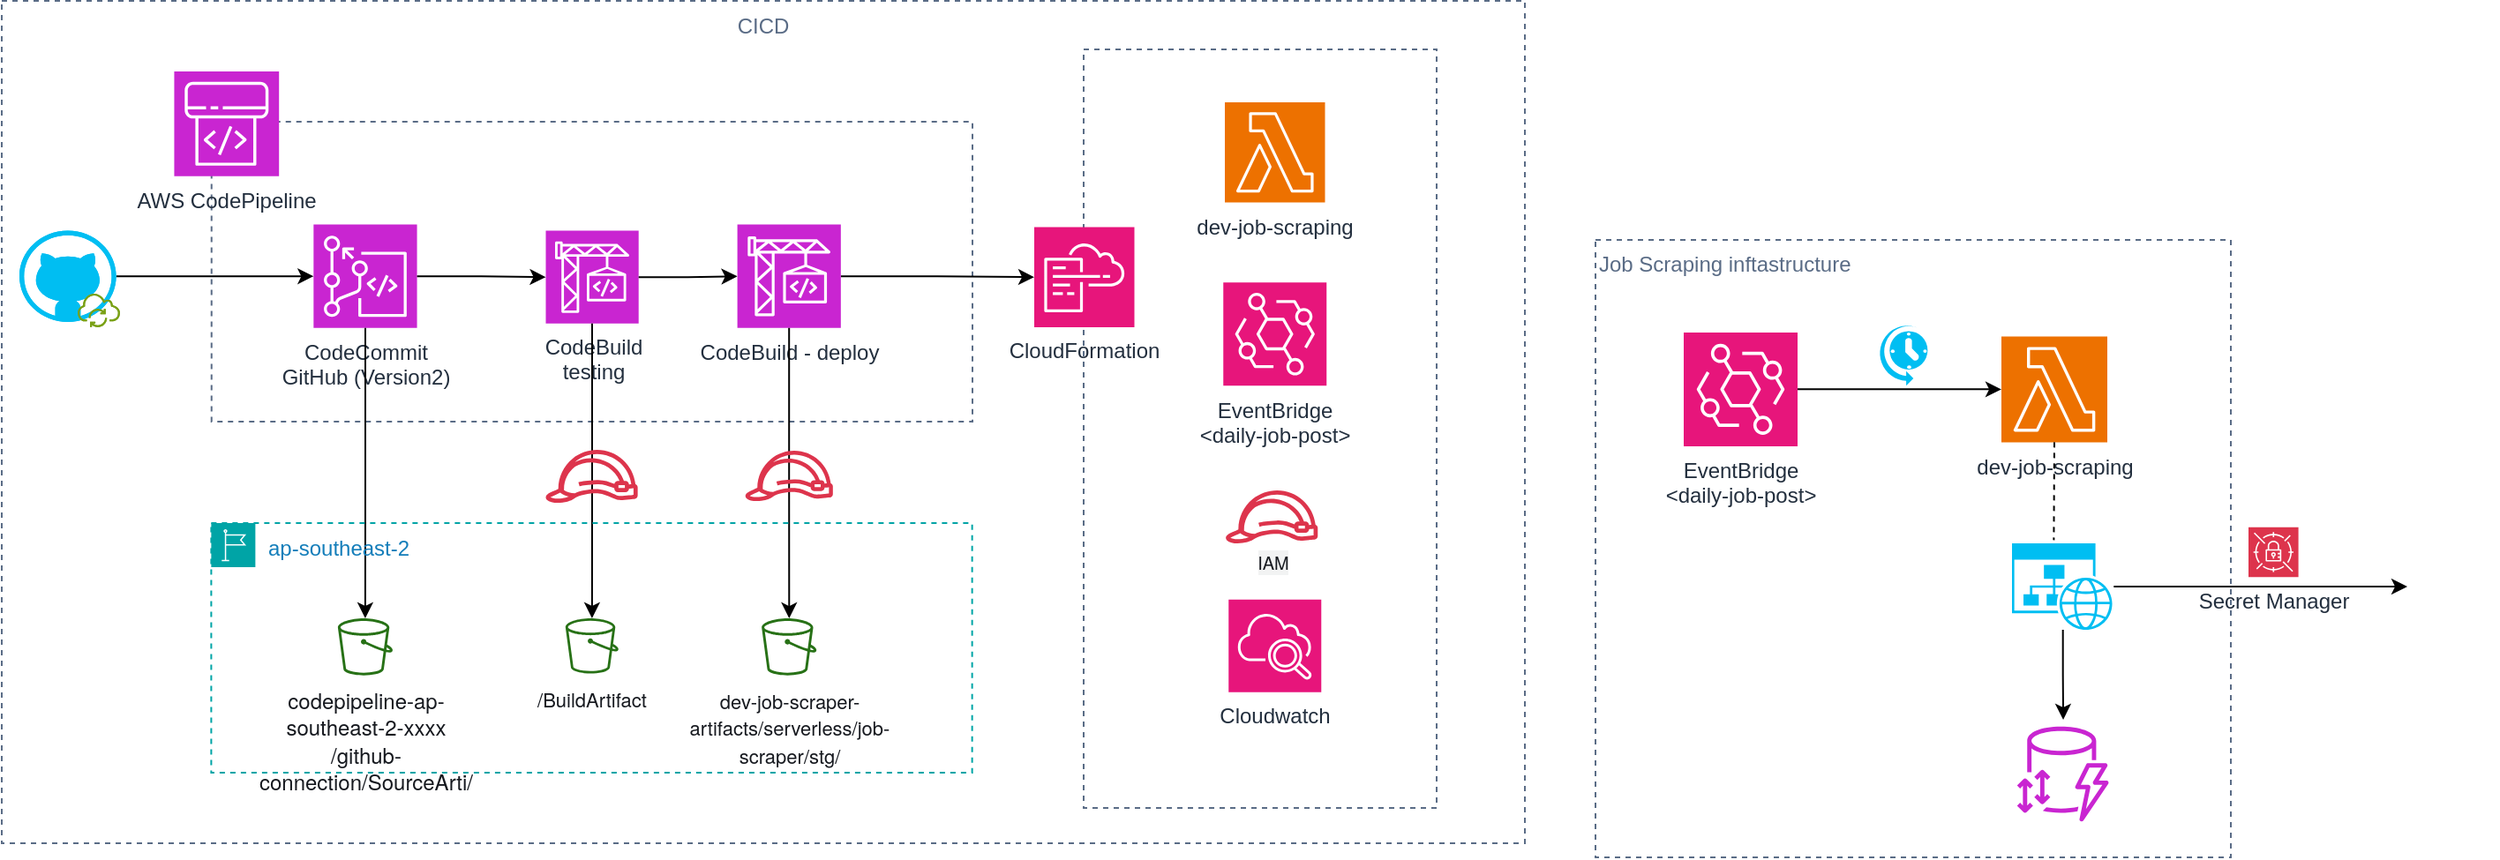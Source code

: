 <mxfile version="24.4.8" type="github">
  <diagram id="Ht1M8jgEwFfnCIfOTk4-" name="Page-1">
    <mxGraphModel dx="1472" dy="1085" grid="1" gridSize="10" guides="1" tooltips="1" connect="1" arrows="1" fold="1" page="1" pageScale="1" pageWidth="1169" pageHeight="827" math="0" shadow="0">
      <root>
        <mxCell id="0" />
        <mxCell id="1" parent="0" />
        <mxCell id="2VoRDn7YcmzkF_4KtgZK-114" value="Job Scraping inftastructure&lt;div&gt;&lt;br&gt;&lt;/div&gt;" style="fillColor=none;strokeColor=#5A6C86;dashed=1;verticalAlign=top;fontStyle=0;fontColor=#5A6C86;whiteSpace=wrap;html=1;align=left;" vertex="1" parent="1">
          <mxGeometry x="1460" y="208" width="360" height="350" as="geometry" />
        </mxCell>
        <mxCell id="2VoRDn7YcmzkF_4KtgZK-103" value="" style="fillColor=none;strokeColor=#5A6C86;dashed=1;verticalAlign=top;fontStyle=0;fontColor=#5A6C86;whiteSpace=wrap;html=1;" vertex="1" parent="1">
          <mxGeometry x="1170" y="100" width="200" height="430" as="geometry" />
        </mxCell>
        <mxCell id="2VoRDn7YcmzkF_4KtgZK-83" value="CICD" style="fillColor=none;strokeColor=#5A6C86;dashed=1;verticalAlign=top;fontStyle=0;fontColor=#5A6C86;whiteSpace=wrap;html=1;" vertex="1" parent="1">
          <mxGeometry x="557" y="72.5" width="863" height="477.5" as="geometry" />
        </mxCell>
        <mxCell id="2VoRDn7YcmzkF_4KtgZK-6" value="EventBridge&lt;div&gt;&amp;lt;daily-job-post&lt;span style=&quot;background-color: initial;&quot;&gt;&amp;gt;&lt;/span&gt;&lt;/div&gt;" style="sketch=0;points=[[0,0,0],[0.25,0,0],[0.5,0,0],[0.75,0,0],[1,0,0],[0,1,0],[0.25,1,0],[0.5,1,0],[0.75,1,0],[1,1,0],[0,0.25,0],[0,0.5,0],[0,0.75,0],[1,0.25,0],[1,0.5,0],[1,0.75,0]];outlineConnect=0;fontColor=#232F3E;fillColor=#E7157B;strokeColor=#ffffff;dashed=0;verticalLabelPosition=bottom;verticalAlign=top;align=center;html=1;fontSize=12;fontStyle=0;aspect=fixed;shape=mxgraph.aws4.resourceIcon;resIcon=mxgraph.aws4.eventbridge;fontFamily=Helvetica;" vertex="1" parent="1">
          <mxGeometry x="1510" y="260.44" width="64.5" height="64.5" as="geometry" />
        </mxCell>
        <mxCell id="2VoRDn7YcmzkF_4KtgZK-57" value="" style="shape=image;html=1;verticalAlign=top;verticalLabelPosition=bottom;labelBackgroundColor=#ffffff;imageAspect=0;aspect=fixed;image=https://cdn2.iconfinder.com/data/icons/social-media-2285/512/1_Slack_colored_svg-128.png" vertex="1" parent="1">
          <mxGeometry x="1920" y="377.5" width="51.5" height="51.5" as="geometry" />
        </mxCell>
        <mxCell id="2VoRDn7YcmzkF_4KtgZK-56" value="" style="verticalLabelPosition=bottom;html=1;verticalAlign=top;align=center;strokeColor=none;fillColor=#00BEF2;shape=mxgraph.azure.scheduler;pointerEvents=1;" vertex="1" parent="1">
          <mxGeometry x="1620" y="255.42" width="28.17" height="35.21" as="geometry" />
        </mxCell>
        <mxCell id="2VoRDn7YcmzkF_4KtgZK-43" value="&lt;div&gt;&lt;br&gt;&lt;/div&gt;" style="fillColor=none;strokeColor=#5A6C86;dashed=1;verticalAlign=top;fontStyle=0;fontColor=#5A6C86;whiteSpace=wrap;html=1;" vertex="1" parent="1">
          <mxGeometry x="675.87" y="141" width="431.13" height="170" as="geometry" />
        </mxCell>
        <mxCell id="2VoRDn7YcmzkF_4KtgZK-12" value="AWS CodePipeline&lt;div&gt;&lt;br&gt;&lt;/div&gt;" style="sketch=0;points=[[0,0,0],[0.25,0,0],[0.5,0,0],[0.75,0,0],[1,0,0],[0,1,0],[0.25,1,0],[0.5,1,0],[0.75,1,0],[1,1,0],[0,0.25,0],[0,0.5,0],[0,0.75,0],[1,0.25,0],[1,0.5,0],[1,0.75,0]];outlineConnect=0;fontColor=#232F3E;fillColor=#C925D1;strokeColor=#ffffff;dashed=0;verticalLabelPosition=bottom;verticalAlign=top;align=center;html=1;fontSize=12;fontStyle=0;aspect=fixed;shape=mxgraph.aws4.resourceIcon;resIcon=mxgraph.aws4.codepipeline;" vertex="1" parent="1">
          <mxGeometry x="654.72" y="112.5" width="59.369" height="59.369" as="geometry" />
        </mxCell>
        <mxCell id="2VoRDn7YcmzkF_4KtgZK-23" value="&lt;div&gt;CodeCommit&lt;/div&gt;GitHub (Version2)" style="sketch=0;points=[[0,0,0],[0.25,0,0],[0.5,0,0],[0.75,0,0],[1,0,0],[0,1,0],[0.25,1,0],[0.5,1,0],[0.75,1,0],[1,1,0],[0,0.25,0],[0,0.5,0],[0,0.75,0],[1,0.25,0],[1,0.5,0],[1,0.75,0]];outlineConnect=0;fontColor=#232F3E;fillColor=#C925D1;strokeColor=#ffffff;dashed=0;verticalLabelPosition=bottom;verticalAlign=top;align=center;html=1;fontSize=12;fontStyle=0;aspect=fixed;shape=mxgraph.aws4.resourceIcon;resIcon=mxgraph.aws4.codecommit;" vertex="1" parent="1">
          <mxGeometry x="733.668" y="199.307" width="58.618" height="58.618" as="geometry" />
        </mxCell>
        <mxCell id="2VoRDn7YcmzkF_4KtgZK-52" style="edgeStyle=orthogonalEdgeStyle;rounded=0;orthogonalLoop=1;jettySize=auto;html=1;" edge="1" parent="1" source="2VoRDn7YcmzkF_4KtgZK-40" target="2VoRDn7YcmzkF_4KtgZK-23">
          <mxGeometry relative="1" as="geometry" />
        </mxCell>
        <mxCell id="2VoRDn7YcmzkF_4KtgZK-35" value="&lt;span style=&quot;color: rgb(22, 25, 31); font-family: &amp;quot;Amazon Ember&amp;quot;, &amp;quot;Helvetica Neue&amp;quot;, Roboto, Arial, sans-serif; text-align: start; text-wrap: wrap;&quot;&gt;codepipeline-ap-southeast-2-xxxx&lt;/span&gt;&lt;div&gt;&lt;span style=&quot;color: rgb(22, 25, 31); font-family: &amp;quot;Amazon Ember&amp;quot;, &amp;quot;Helvetica Neue&amp;quot;, Roboto, Arial, sans-serif; text-align: start; text-wrap: wrap;&quot;&gt;/github-connection/SourceArti/&lt;/span&gt;&lt;/div&gt;" style="outlineConnect=0;fontColor=#232F3E;gradientColor=none;fillColor=#277116;strokeColor=none;dashed=0;verticalLabelPosition=bottom;verticalAlign=top;align=center;html=1;fontSize=12;fontStyle=0;aspect=fixed;pointerEvents=1;shape=mxgraph.aws4.bucket;labelBackgroundColor=#ffffff;" vertex="1" parent="1">
          <mxGeometry x="747.446" y="422.498" width="31.067" height="32.315" as="geometry" />
        </mxCell>
        <mxCell id="2VoRDn7YcmzkF_4KtgZK-36" style="edgeStyle=orthogonalEdgeStyle;rounded=0;orthogonalLoop=1;jettySize=auto;html=1;" edge="1" parent="1" source="2VoRDn7YcmzkF_4KtgZK-23" target="2VoRDn7YcmzkF_4KtgZK-35">
          <mxGeometry relative="1" as="geometry" />
        </mxCell>
        <mxCell id="2VoRDn7YcmzkF_4KtgZK-7" value="CodeBuild&lt;div&gt;testing&lt;/div&gt;" style="sketch=0;points=[[0,0,0],[0.25,0,0],[0.5,0,0],[0.75,0,0],[1,0,0],[0,1,0],[0.25,1,0],[0.5,1,0],[0.75,1,0],[1,1,0],[0,0.25,0],[0,0.5,0],[0,0.75,0],[1,0.25,0],[1,0.5,0],[1,0.75,0]];outlineConnect=0;fontColor=#232F3E;fillColor=#C925D1;strokeColor=#ffffff;dashed=0;verticalLabelPosition=bottom;verticalAlign=top;align=center;html=1;fontSize=12;fontStyle=0;aspect=fixed;shape=mxgraph.aws4.resourceIcon;resIcon=mxgraph.aws4.codebuild;" vertex="1" parent="1">
          <mxGeometry x="865.248" y="202.812" width="52.606" height="52.606" as="geometry" />
        </mxCell>
        <mxCell id="2VoRDn7YcmzkF_4KtgZK-38" style="edgeStyle=orthogonalEdgeStyle;rounded=0;orthogonalLoop=1;jettySize=auto;html=1;" edge="1" parent="1" source="2VoRDn7YcmzkF_4KtgZK-7" target="2VoRDn7YcmzkF_4KtgZK-37">
          <mxGeometry relative="1" as="geometry" />
        </mxCell>
        <mxCell id="2VoRDn7YcmzkF_4KtgZK-24" style="edgeStyle=orthogonalEdgeStyle;rounded=0;orthogonalLoop=1;jettySize=auto;html=1;entryX=0;entryY=0.5;entryDx=0;entryDy=0;entryPerimeter=0;" edge="1" parent="1" source="2VoRDn7YcmzkF_4KtgZK-23" target="2VoRDn7YcmzkF_4KtgZK-7">
          <mxGeometry relative="1" as="geometry" />
        </mxCell>
        <mxCell id="2VoRDn7YcmzkF_4KtgZK-37" value="&lt;span style=&quot;color: rgb(22, 25, 31); font-family: &amp;quot;Amazon Ember&amp;quot;, &amp;quot;Helvetica Neue&amp;quot;, Roboto, Arial, sans-serif; text-align: start; text-wrap: wrap;&quot;&gt;&lt;font style=&quot;font-size: 11px;&quot;&gt;/&lt;/font&gt;&lt;/span&gt;&lt;span style=&quot;font-size: 11px; color: rgb(22, 25, 31); font-family: &amp;quot;Amazon Ember&amp;quot;, &amp;quot;Helvetica Neue&amp;quot;, Roboto, Arial, sans-serif; text-align: start; text-wrap: wrap;&quot;&gt;BuildArtifact&lt;/span&gt;&lt;div&gt;&lt;div&gt;&lt;span style=&quot;color: rgb(22, 25, 31); font-family: &amp;quot;Amazon Ember&amp;quot;, &amp;quot;Helvetica Neue&amp;quot;, Roboto, Arial, sans-serif; text-align: start; text-wrap: wrap;&quot;&gt;&lt;font style=&quot;font-size: 11px;&quot;&gt;&lt;br&gt;&lt;/font&gt;&lt;/span&gt;&lt;/div&gt;&lt;/div&gt;" style="outlineConnect=0;fontColor=#232F3E;gradientColor=none;fillColor=#277116;strokeColor=none;dashed=0;verticalLabelPosition=bottom;verticalAlign=top;align=center;html=1;fontSize=12;fontStyle=0;aspect=fixed;pointerEvents=1;shape=mxgraph.aws4.bucket;labelBackgroundColor=#ffffff;" vertex="1" parent="1">
          <mxGeometry x="876.403" y="422.498" width="30.06" height="31.27" as="geometry" />
        </mxCell>
        <mxCell id="2VoRDn7YcmzkF_4KtgZK-22" style="edgeStyle=orthogonalEdgeStyle;rounded=0;orthogonalLoop=1;jettySize=auto;html=1;" edge="1" parent="1" source="2VoRDn7YcmzkF_4KtgZK-7" target="2VoRDn7YcmzkF_4KtgZK-21">
          <mxGeometry relative="1" as="geometry" />
        </mxCell>
        <mxCell id="2VoRDn7YcmzkF_4KtgZK-25" value="&lt;span style=&quot;color: rgb(22, 25, 31); font-family: &amp;quot;Amazon Ember&amp;quot;, &amp;quot;Helvetica Neue&amp;quot;, Roboto, Arial, sans-serif; text-align: start; text-wrap: wrap;&quot;&gt;&lt;font style=&quot;font-size: 11px;&quot;&gt;dev-job-scraper-artifacts/serverless/job-scraper/stg/&lt;/font&gt;&lt;/span&gt;" style="outlineConnect=0;fontColor=#232F3E;gradientColor=none;fillColor=#277116;strokeColor=none;dashed=0;verticalLabelPosition=bottom;verticalAlign=top;align=center;html=1;fontSize=12;fontStyle=0;aspect=fixed;pointerEvents=1;shape=mxgraph.aws4.bucket;labelBackgroundColor=#ffffff;" vertex="1" parent="1">
          <mxGeometry x="987.58" y="422.502" width="31.067" height="32.315" as="geometry" />
        </mxCell>
        <mxCell id="2VoRDn7YcmzkF_4KtgZK-99" style="edgeStyle=orthogonalEdgeStyle;rounded=0;orthogonalLoop=1;jettySize=auto;html=1;" edge="1" parent="1" source="2VoRDn7YcmzkF_4KtgZK-21" target="2VoRDn7YcmzkF_4KtgZK-97">
          <mxGeometry relative="1" as="geometry" />
        </mxCell>
        <mxCell id="2VoRDn7YcmzkF_4KtgZK-21" value="CodeBuild - deploy&lt;div&gt;&lt;br&gt;&lt;/div&gt;" style="sketch=0;points=[[0,0,0],[0.25,0,0],[0.5,0,0],[0.75,0,0],[1,0,0],[0,1,0],[0.25,1,0],[0.5,1,0],[0.75,1,0],[1,1,0],[0,0.25,0],[0,0.5,0],[0,0.75,0],[1,0.25,0],[1,0.5,0],[1,0.75,0]];outlineConnect=0;fontColor=#232F3E;fillColor=#C925D1;strokeColor=#ffffff;dashed=0;verticalLabelPosition=bottom;verticalAlign=top;align=center;html=1;fontSize=12;fontStyle=0;aspect=fixed;shape=mxgraph.aws4.resourceIcon;resIcon=mxgraph.aws4.codebuild;" vertex="1" parent="1">
          <mxGeometry x="973.802" y="199.307" width="58.618" height="58.618" as="geometry" />
        </mxCell>
        <mxCell id="2VoRDn7YcmzkF_4KtgZK-39" style="edgeStyle=orthogonalEdgeStyle;rounded=0;orthogonalLoop=1;jettySize=auto;html=1;" edge="1" parent="1" source="2VoRDn7YcmzkF_4KtgZK-21" target="2VoRDn7YcmzkF_4KtgZK-25">
          <mxGeometry relative="1" as="geometry" />
        </mxCell>
        <mxCell id="2VoRDn7YcmzkF_4KtgZK-53" value="" style="group" vertex="1" connectable="0" parent="1">
          <mxGeometry x="567" y="202.81" width="68.193" height="61.98" as="geometry" />
        </mxCell>
        <mxCell id="2VoRDn7YcmzkF_4KtgZK-40" value="" style="verticalLabelPosition=bottom;html=1;verticalAlign=top;align=center;strokeColor=none;fillColor=#00BEF2;shape=mxgraph.azure.github_code;pointerEvents=1;" vertex="1" parent="2VoRDn7YcmzkF_4KtgZK-53">
          <mxGeometry width="54.826" height="51.65" as="geometry" />
        </mxCell>
        <mxCell id="2VoRDn7YcmzkF_4KtgZK-51" value="" style="sketch=0;outlineConnect=0;fontColor=#232F3E;gradientColor=none;fillColor=#7AA116;strokeColor=none;dashed=0;verticalLabelPosition=bottom;verticalAlign=top;align=center;html=1;fontSize=12;fontStyle=0;aspect=fixed;pointerEvents=1;shape=mxgraph.aws4.iot_over_the_air_update;" vertex="1" parent="2VoRDn7YcmzkF_4KtgZK-53">
          <mxGeometry x="32.896" y="35.122" width="24.192" height="19.54" as="geometry" />
        </mxCell>
        <mxCell id="2VoRDn7YcmzkF_4KtgZK-8" value="&lt;div style=&quot;font-size: 11px; line-height: 50%;&quot;&gt;&lt;font style=&quot;font-size: 11px;&quot; face=&quot;Amazon Ember, Helvetica Neue, Roboto, Arial, sans-serif&quot; color=&quot;#16191f&quot;&gt;&lt;span style=&quot;font-size: 10px; text-wrap: wrap; background-color: rgb(242, 243, 243);&quot;&gt;&lt;br&gt;&lt;/span&gt;&lt;/font&gt;&lt;/div&gt;" style="sketch=0;outlineConnect=0;fontColor=#232F3E;gradientColor=none;fillColor=#DD344C;strokeColor=none;dashed=0;verticalLabelPosition=bottom;verticalAlign=top;align=center;html=1;fontSize=12;fontStyle=0;aspect=fixed;pointerEvents=1;shape=mxgraph.aws4.role;" vertex="1" parent="1">
          <mxGeometry x="977.82" y="327.5" width="50.59" height="28.55" as="geometry" />
        </mxCell>
        <mxCell id="2VoRDn7YcmzkF_4KtgZK-77" value="ap-southeast-2&lt;div&gt;&lt;br&gt;&lt;/div&gt;" style="points=[[0,0],[0.25,0],[0.5,0],[0.75,0],[1,0],[1,0.25],[1,0.5],[1,0.75],[1,1],[0.75,1],[0.5,1],[0.25,1],[0,1],[0,0.75],[0,0.5],[0,0.25]];outlineConnect=0;gradientColor=none;html=1;whiteSpace=wrap;fontSize=12;fontStyle=0;container=1;pointerEvents=0;collapsible=0;recursiveResize=0;shape=mxgraph.aws4.group;grIcon=mxgraph.aws4.group_region;strokeColor=#00A4A6;fillColor=none;verticalAlign=top;align=left;spacingLeft=30;fontColor=#147EBA;dashed=1;" vertex="1" parent="1">
          <mxGeometry x="675.69" y="368.5" width="431.13" height="141.5" as="geometry" />
        </mxCell>
        <mxCell id="2VoRDn7YcmzkF_4KtgZK-82" value="" style="sketch=0;outlineConnect=0;fontColor=#232F3E;gradientColor=none;fillColor=#DD344C;strokeColor=none;dashed=0;verticalLabelPosition=bottom;verticalAlign=top;align=center;html=1;fontSize=12;fontStyle=0;aspect=fixed;pointerEvents=1;shape=mxgraph.aws4.role;" vertex="1" parent="1">
          <mxGeometry x="864.67" y="327.05" width="53.18" height="30" as="geometry" />
        </mxCell>
        <mxCell id="2VoRDn7YcmzkF_4KtgZK-84" value="" style="group" vertex="1" connectable="0" parent="1">
          <mxGeometry x="567" y="202.81" width="68.193" height="61.98" as="geometry" />
        </mxCell>
        <mxCell id="2VoRDn7YcmzkF_4KtgZK-85" value="" style="verticalLabelPosition=bottom;html=1;verticalAlign=top;align=center;strokeColor=none;fillColor=#00BEF2;shape=mxgraph.azure.github_code;pointerEvents=1;" vertex="1" parent="2VoRDn7YcmzkF_4KtgZK-84">
          <mxGeometry width="54.826" height="51.65" as="geometry" />
        </mxCell>
        <mxCell id="2VoRDn7YcmzkF_4KtgZK-86" value="" style="sketch=0;outlineConnect=0;fontColor=#232F3E;gradientColor=none;fillColor=#7AA116;strokeColor=none;dashed=0;verticalLabelPosition=bottom;verticalAlign=top;align=center;html=1;fontSize=12;fontStyle=0;aspect=fixed;pointerEvents=1;shape=mxgraph.aws4.iot_over_the_air_update;" vertex="1" parent="2VoRDn7YcmzkF_4KtgZK-84">
          <mxGeometry x="32.896" y="35.122" width="24.192" height="19.54" as="geometry" />
        </mxCell>
        <mxCell id="2VoRDn7YcmzkF_4KtgZK-97" value="CloudFormation&lt;div&gt;&lt;br&gt;&lt;/div&gt;" style="sketch=0;points=[[0,0,0],[0.25,0,0],[0.5,0,0],[0.75,0,0],[1,0,0],[0,1,0],[0.25,1,0],[0.5,1,0],[0.75,1,0],[1,1,0],[0,0.25,0],[0,0.5,0],[0,0.75,0],[1,0.25,0],[1,0.5,0],[1,0.75,0]];points=[[0,0,0],[0.25,0,0],[0.5,0,0],[0.75,0,0],[1,0,0],[0,1,0],[0.25,1,0],[0.5,1,0],[0.75,1,0],[1,1,0],[0,0.25,0],[0,0.5,0],[0,0.75,0],[1,0.25,0],[1,0.5,0],[1,0.75,0]];outlineConnect=0;fontColor=#232F3E;fillColor=#E7157B;strokeColor=#ffffff;dashed=0;verticalLabelPosition=bottom;verticalAlign=top;align=center;html=1;fontSize=12;fontStyle=0;aspect=fixed;shape=mxgraph.aws4.resourceIcon;resIcon=mxgraph.aws4.cloudformation;" vertex="1" parent="1">
          <mxGeometry x="1142" y="200.74" width="56.75" height="56.75" as="geometry" />
        </mxCell>
        <mxCell id="2VoRDn7YcmzkF_4KtgZK-98" value="Cloudwatch&lt;div&gt;&lt;br&gt;&lt;/div&gt;" style="sketch=0;points=[[0,0,0],[0.25,0,0],[0.5,0,0],[0.75,0,0],[1,0,0],[0,1,0],[0.25,1,0],[0.5,1,0],[0.75,1,0],[1,1,0],[0,0.25,0],[0,0.5,0],[0,0.75,0],[1,0.25,0],[1,0.5,0],[1,0.75,0]];points=[[0,0,0],[0.25,0,0],[0.5,0,0],[0.75,0,0],[1,0,0],[0,1,0],[0.25,1,0],[0.5,1,0],[0.75,1,0],[1,1,0],[0,0.25,0],[0,0.5,0],[0,0.75,0],[1,0.25,0],[1,0.5,0],[1,0.75,0]];outlineConnect=0;fontColor=#232F3E;fillColor=#E7157B;strokeColor=#ffffff;dashed=0;verticalLabelPosition=bottom;verticalAlign=top;align=center;html=1;fontSize=12;fontStyle=0;aspect=fixed;shape=mxgraph.aws4.resourceIcon;resIcon=mxgraph.aws4.cloudwatch_2;" vertex="1" parent="1">
          <mxGeometry x="1252.13" y="411.88" width="52.51" height="52.51" as="geometry" />
        </mxCell>
        <mxCell id="2VoRDn7YcmzkF_4KtgZK-100" value="dev-job-scraping&lt;div&gt;&lt;br&gt;&lt;/div&gt;" style="sketch=0;points=[[0,0,0],[0.25,0,0],[0.5,0,0],[0.75,0,0],[1,0,0],[0,1,0],[0.25,1,0],[0.5,1,0],[0.75,1,0],[1,1,0],[0,0.25,0],[0,0.5,0],[0,0.75,0],[1,0.25,0],[1,0.5,0],[1,0.75,0]];outlineConnect=0;fontColor=#232F3E;fillColor=#ED7100;strokeColor=#ffffff;dashed=0;verticalLabelPosition=bottom;verticalAlign=top;align=center;html=1;fontSize=12;fontStyle=0;aspect=fixed;shape=mxgraph.aws4.resourceIcon;resIcon=mxgraph.aws4.lambda;" vertex="1" parent="1">
          <mxGeometry x="1250" y="130" width="56.75" height="56.75" as="geometry" />
        </mxCell>
        <mxCell id="2VoRDn7YcmzkF_4KtgZK-101" value="EventBridge&lt;div&gt;&amp;lt;daily-job-post&lt;span style=&quot;background-color: initial;&quot;&gt;&amp;gt;&lt;/span&gt;&lt;/div&gt;" style="sketch=0;points=[[0,0,0],[0.25,0,0],[0.5,0,0],[0.75,0,0],[1,0,0],[0,1,0],[0.25,1,0],[0.5,1,0],[0.75,1,0],[1,1,0],[0,0.25,0],[0,0.5,0],[0,0.75,0],[1,0.25,0],[1,0.5,0],[1,0.75,0]];outlineConnect=0;fontColor=#232F3E;fillColor=#E7157B;strokeColor=#ffffff;dashed=0;verticalLabelPosition=bottom;verticalAlign=top;align=center;html=1;fontSize=12;fontStyle=0;aspect=fixed;shape=mxgraph.aws4.resourceIcon;resIcon=mxgraph.aws4.eventbridge;fontFamily=Helvetica;" vertex="1" parent="1">
          <mxGeometry x="1249.13" y="232.13" width="58.5" height="58.5" as="geometry" />
        </mxCell>
        <mxCell id="2VoRDn7YcmzkF_4KtgZK-102" value="&lt;div style=&quot;line-height: 50%;&quot;&gt;&lt;font face=&quot;Amazon Ember, Helvetica Neue, Roboto, Arial, sans-serif&quot; color=&quot;#16191f&quot;&gt;&lt;span style=&quot;font-size: 10px; text-wrap: wrap; background-color: rgb(242, 243, 243);&quot;&gt;IAM&lt;/span&gt;&lt;/font&gt;&lt;/div&gt;&lt;div style=&quot;line-height: 50%;&quot;&gt;&lt;font face=&quot;Amazon Ember, Helvetica Neue, Roboto, Arial, sans-serif&quot; color=&quot;#16191f&quot;&gt;&lt;span style=&quot;font-size: 10px; text-wrap: wrap; background-color: rgb(242, 243, 243);&quot;&gt;&lt;br&gt;&lt;/span&gt;&lt;/font&gt;&lt;/div&gt;" style="sketch=0;outlineConnect=0;fontColor=#232F3E;gradientColor=none;fillColor=#DD344C;strokeColor=none;dashed=0;verticalLabelPosition=bottom;verticalAlign=top;align=center;html=1;fontSize=12;fontStyle=0;aspect=fixed;pointerEvents=1;shape=mxgraph.aws4.role;" vertex="1" parent="1">
          <mxGeometry x="1250" y="350" width="53.16" height="30" as="geometry" />
        </mxCell>
        <mxCell id="2VoRDn7YcmzkF_4KtgZK-105" style="edgeStyle=orthogonalEdgeStyle;rounded=0;orthogonalLoop=1;jettySize=auto;html=1;entryX=0;entryY=0.5;entryDx=0;entryDy=0;entryPerimeter=0;" edge="1" parent="1" source="2VoRDn7YcmzkF_4KtgZK-6" target="2VoRDn7YcmzkF_4KtgZK-54">
          <mxGeometry relative="1" as="geometry">
            <mxPoint x="1685" y="293.015" as="targetPoint" />
          </mxGeometry>
        </mxCell>
        <mxCell id="2VoRDn7YcmzkF_4KtgZK-111" value="Secret Manager&lt;div&gt;&lt;br&gt;&lt;/div&gt;" style="sketch=0;points=[[0,0,0],[0.25,0,0],[0.5,0,0],[0.75,0,0],[1,0,0],[0,1,0],[0.25,1,0],[0.5,1,0],[0.75,1,0],[1,1,0],[0,0.25,0],[0,0.5,0],[0,0.75,0],[1,0.25,0],[1,0.5,0],[1,0.75,0]];outlineConnect=0;fontColor=#232F3E;fillColor=#DD344C;strokeColor=#ffffff;dashed=0;verticalLabelPosition=bottom;verticalAlign=top;align=center;html=1;fontSize=12;fontStyle=0;aspect=fixed;shape=mxgraph.aws4.resourceIcon;resIcon=mxgraph.aws4.secrets_manager;" vertex="1" parent="1">
          <mxGeometry x="1830" y="370.85" width="28.29" height="28.29" as="geometry" />
        </mxCell>
        <mxCell id="2VoRDn7YcmzkF_4KtgZK-119" style="edgeStyle=orthogonalEdgeStyle;rounded=0;orthogonalLoop=1;jettySize=auto;html=1;" edge="1" parent="1" source="2VoRDn7YcmzkF_4KtgZK-58">
          <mxGeometry relative="1" as="geometry">
            <mxPoint x="1725.029" y="480" as="targetPoint" />
          </mxGeometry>
        </mxCell>
        <mxCell id="2VoRDn7YcmzkF_4KtgZK-120" style="edgeStyle=orthogonalEdgeStyle;rounded=0;orthogonalLoop=1;jettySize=auto;html=1;" edge="1" parent="1" source="2VoRDn7YcmzkF_4KtgZK-58" target="2VoRDn7YcmzkF_4KtgZK-57">
          <mxGeometry relative="1" as="geometry">
            <Array as="points">
              <mxPoint x="1910" y="405" />
              <mxPoint x="1910" y="405" />
            </Array>
          </mxGeometry>
        </mxCell>
        <mxCell id="2VoRDn7YcmzkF_4KtgZK-58" value="" style="verticalLabelPosition=bottom;html=1;verticalAlign=top;align=center;strokeColor=none;fillColor=#00BEF2;shape=mxgraph.azure.website_generic;pointerEvents=1;" vertex="1" parent="1">
          <mxGeometry x="1696" y="380" width="57.65" height="49" as="geometry" />
        </mxCell>
        <mxCell id="2VoRDn7YcmzkF_4KtgZK-54" value="dev-job-scraping&lt;div&gt;&lt;br&gt;&lt;/div&gt;" style="sketch=0;points=[[0,0,0],[0.25,0,0],[0.5,0,0],[0.75,0,0],[1,0,0],[0,1,0],[0.25,1,0],[0.5,1,0],[0.75,1,0],[1,1,0],[0,0.25,0],[0,0.5,0],[0,0.75,0],[1,0.25,0],[1,0.5,0],[1,0.75,0]];outlineConnect=0;fontColor=#232F3E;fillColor=#ED7100;strokeColor=#ffffff;dashed=0;verticalLabelPosition=bottom;verticalAlign=top;align=center;html=1;fontSize=12;fontStyle=0;aspect=fixed;shape=mxgraph.aws4.resourceIcon;resIcon=mxgraph.aws4.lambda;" vertex="1" parent="1">
          <mxGeometry x="1690" y="262.69" width="60" height="60" as="geometry" />
        </mxCell>
        <mxCell id="2VoRDn7YcmzkF_4KtgZK-112" value="" style="endArrow=none;dashed=1;html=1;rounded=0;exitX=0.5;exitY=1;exitDx=0;exitDy=0;exitPerimeter=0;entryX=0.411;entryY=-0.037;entryDx=0;entryDy=0;entryPerimeter=0;" edge="1" parent="1" source="2VoRDn7YcmzkF_4KtgZK-54" target="2VoRDn7YcmzkF_4KtgZK-58">
          <mxGeometry width="50" height="50" relative="1" as="geometry">
            <mxPoint x="1721.61" y="315.684" as="sourcePoint" />
            <mxPoint x="1718" y="400" as="targetPoint" />
          </mxGeometry>
        </mxCell>
        <mxCell id="2VoRDn7YcmzkF_4KtgZK-122" value="" style="sketch=0;outlineConnect=0;fontColor=#232F3E;gradientColor=none;fillColor=#C925D1;strokeColor=none;dashed=0;verticalLabelPosition=bottom;verticalAlign=top;align=center;html=1;fontSize=12;fontStyle=0;aspect=fixed;pointerEvents=1;shape=mxgraph.aws4.dynamodb_standard_access_table_class;" vertex="1" parent="1">
          <mxGeometry x="1698.87" y="483.79" width="51.92" height="54" as="geometry" />
        </mxCell>
      </root>
    </mxGraphModel>
  </diagram>
</mxfile>
